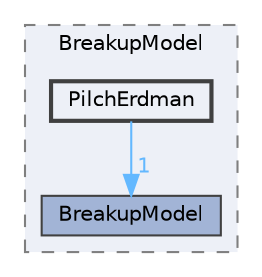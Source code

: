 digraph "src/lagrangian/spray/submodels/BreakupModel/PilchErdman"
{
 // LATEX_PDF_SIZE
  bgcolor="transparent";
  edge [fontname=Helvetica,fontsize=10,labelfontname=Helvetica,labelfontsize=10];
  node [fontname=Helvetica,fontsize=10,shape=box,height=0.2,width=0.4];
  compound=true
  subgraph clusterdir_7862d93b0f83aa5120e5fba7616a1684 {
    graph [ bgcolor="#edf0f7", pencolor="grey50", label="BreakupModel", fontname=Helvetica,fontsize=10 style="filled,dashed", URL="dir_7862d93b0f83aa5120e5fba7616a1684.html",tooltip=""]
  dir_960cc54e61b1c0cc02c9fe03d6c537da [label="BreakupModel", fillcolor="#a2b4d6", color="grey25", style="filled", URL="dir_960cc54e61b1c0cc02c9fe03d6c537da.html",tooltip=""];
  dir_c9fd71c26ca7be8c353c8e4548086bf8 [label="PilchErdman", fillcolor="#edf0f7", color="grey25", style="filled,bold", URL="dir_c9fd71c26ca7be8c353c8e4548086bf8.html",tooltip=""];
  }
  dir_c9fd71c26ca7be8c353c8e4548086bf8->dir_960cc54e61b1c0cc02c9fe03d6c537da [headlabel="1", labeldistance=1.5 headhref="dir_002917_000345.html" href="dir_002917_000345.html" color="steelblue1" fontcolor="steelblue1"];
}

